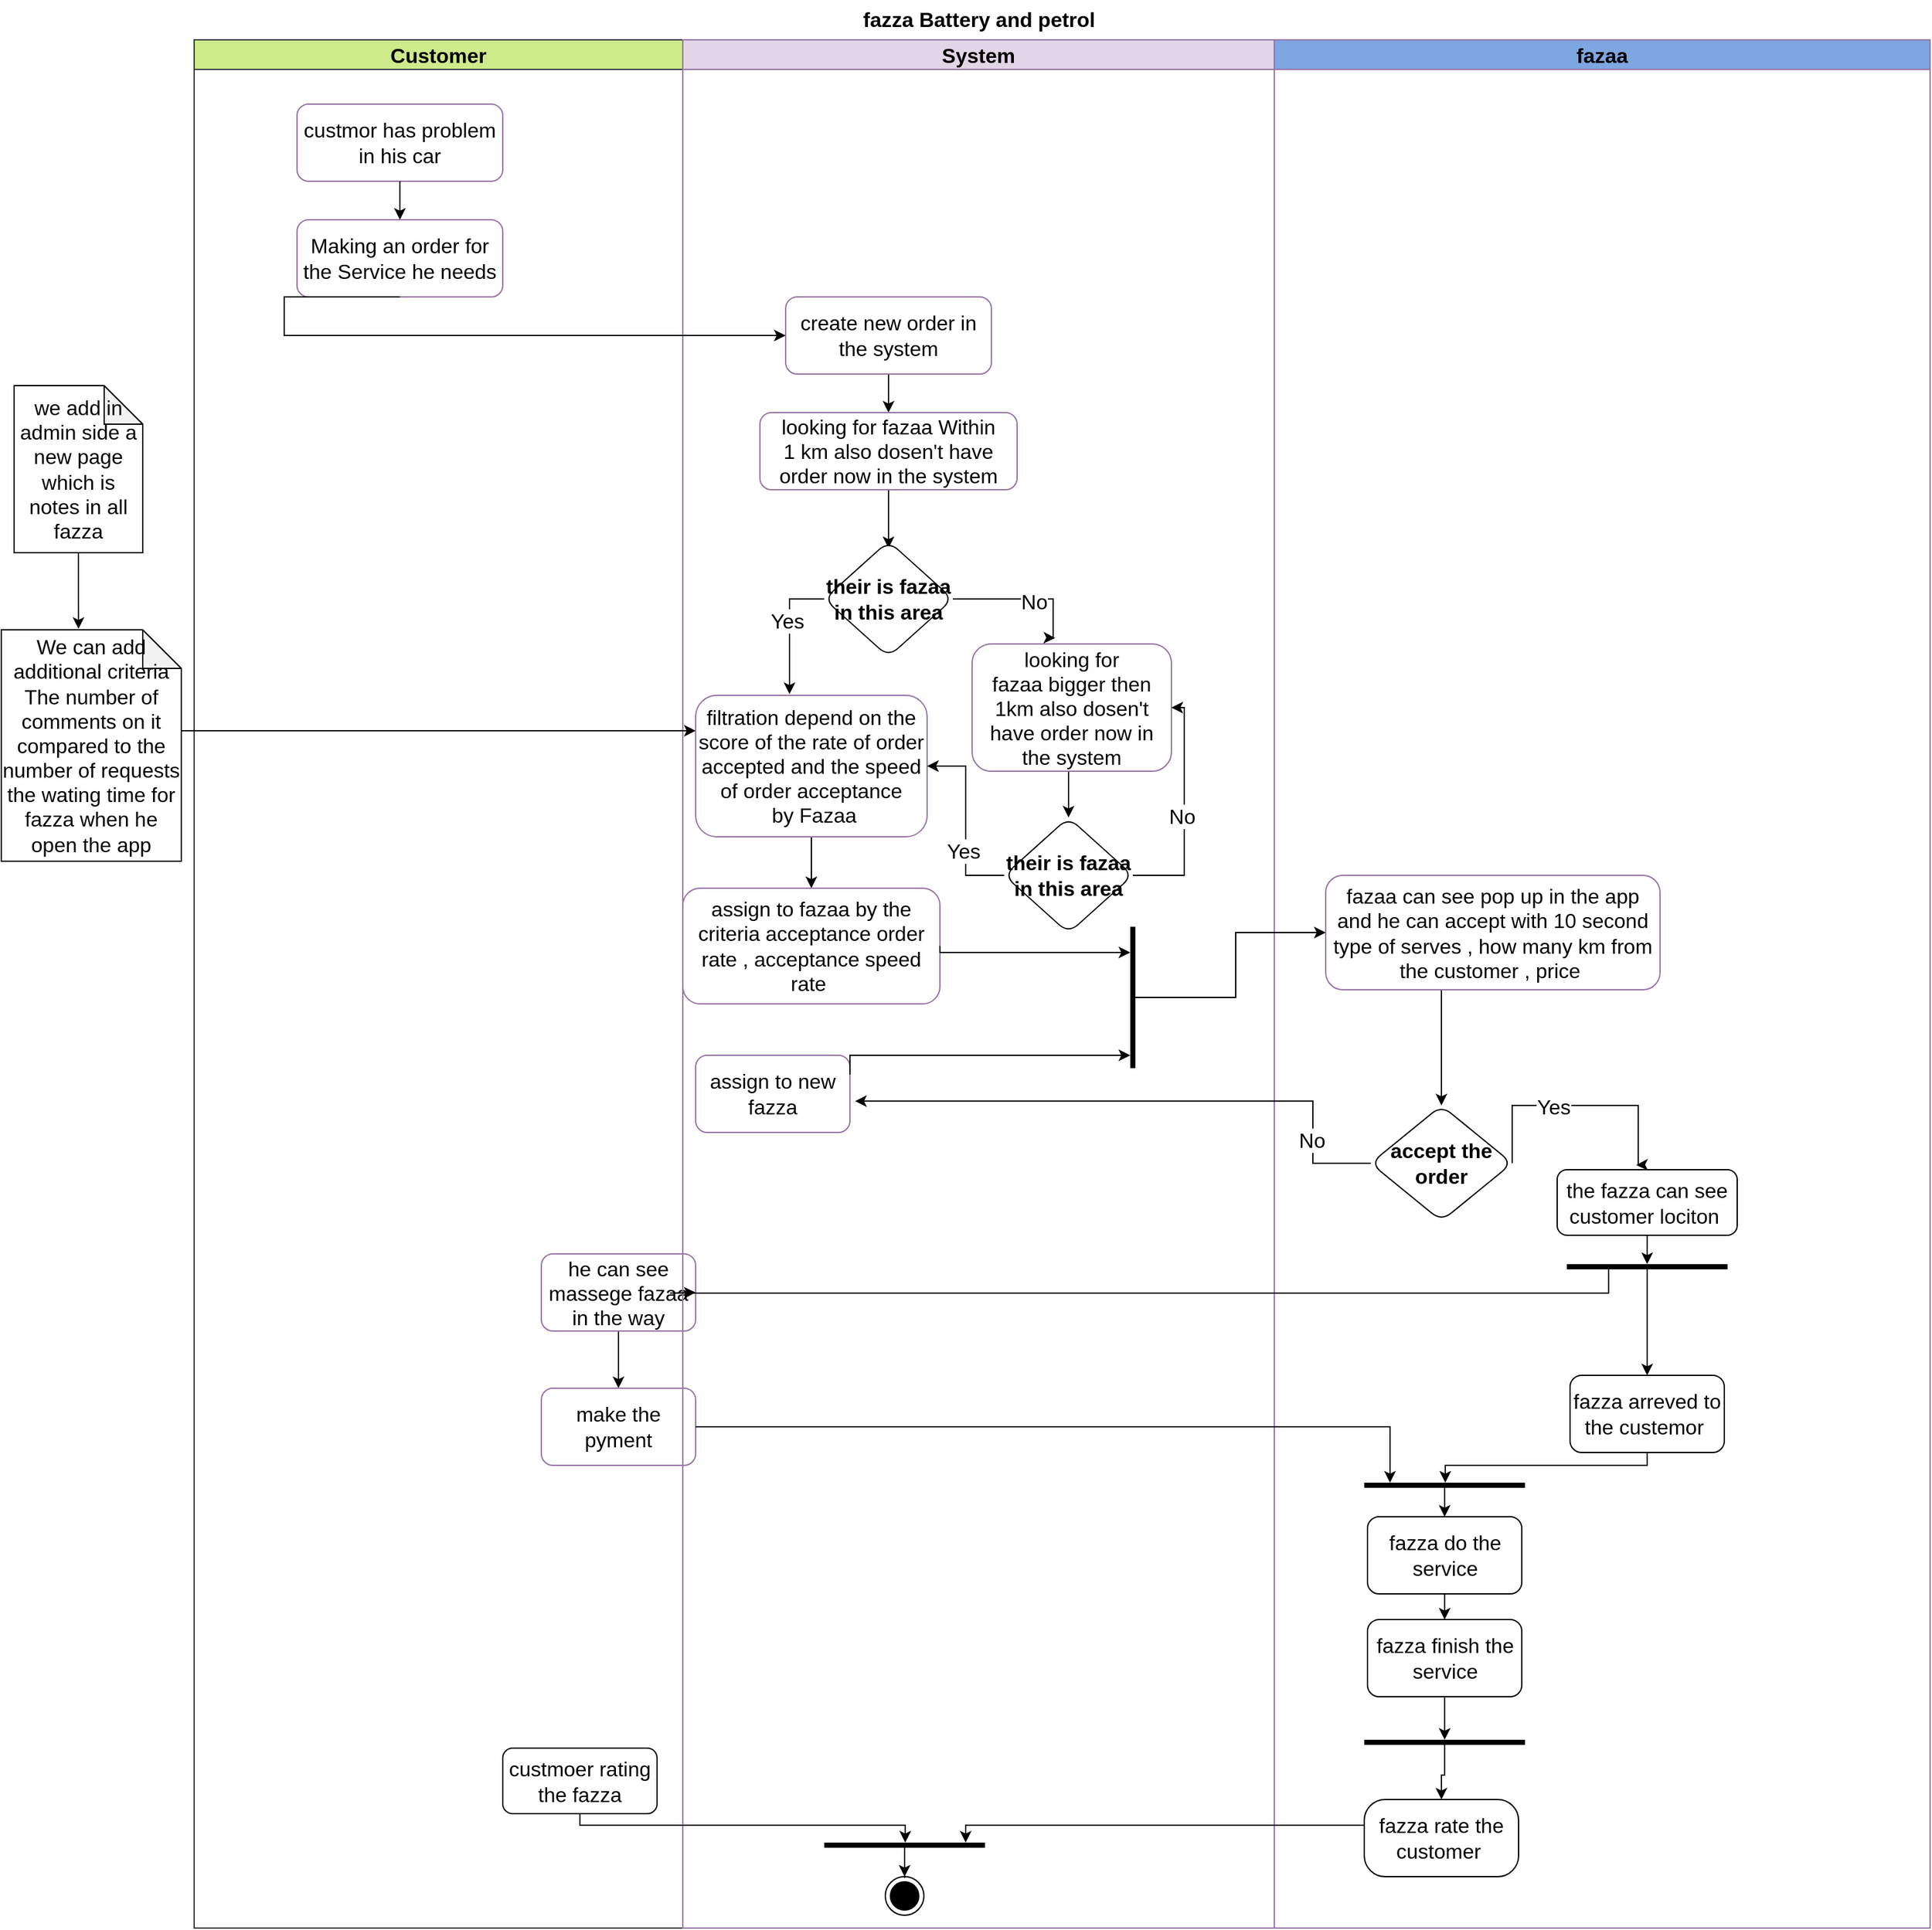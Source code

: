 <mxfile version="21.2.8" type="device">
  <diagram name="Page-1" id="L96-RxTiCE_DFhC3mPRk">
    <mxGraphModel dx="2980" dy="1738" grid="1" gridSize="10" guides="1" tooltips="1" connect="1" arrows="1" fold="1" page="0" pageScale="1" pageWidth="850" pageHeight="1100" math="0" shadow="0">
      <root>
        <mxCell id="0" />
        <mxCell id="1" parent="0" />
        <mxCell id="CI7hVYK2IcQJahsfxzS0-12" value="&lt;span style=&quot;font-size: 16px;&quot;&gt;Customer&lt;/span&gt;" style="swimlane;whiteSpace=wrap;html=1;fillColor=#cdeb8b;strokeColor=#36393d;fontSize=16;" parent="1" vertex="1">
          <mxGeometry x="-90" y="-59" width="380" height="1469" as="geometry" />
        </mxCell>
        <mxCell id="CI7hVYK2IcQJahsfxzS0-28" value="&lt;font style=&quot;font-size: 16px;&quot;&gt;custmor has problem in his car&lt;/font&gt;" style="rounded=1;whiteSpace=wrap;html=1;strokeColor=#9673a6;fontFamily=Helvetica;fontSize=16;fontColor=default;startSize=23;fillColor=#FFFFFF;" parent="CI7hVYK2IcQJahsfxzS0-12" vertex="1">
          <mxGeometry x="80" y="50" width="160" height="60" as="geometry" />
        </mxCell>
        <mxCell id="CI7hVYK2IcQJahsfxzS0-30" value="&lt;font style=&quot;font-size: 16px;&quot;&gt;Making an order for the Service he needs&lt;/font&gt;" style="rounded=1;whiteSpace=wrap;html=1;strokeColor=#9673a6;fontFamily=Helvetica;fontSize=16;fontColor=default;startSize=23;fillColor=#FFFFFF;" parent="CI7hVYK2IcQJahsfxzS0-12" vertex="1">
          <mxGeometry x="80" y="140" width="160" height="60" as="geometry" />
        </mxCell>
        <mxCell id="CI7hVYK2IcQJahsfxzS0-29" style="edgeStyle=orthogonalEdgeStyle;rounded=0;orthogonalLoop=1;jettySize=auto;html=1;exitX=0.5;exitY=1;exitDx=0;exitDy=0;fontFamily=Helvetica;fontSize=16;fontColor=default;startSize=23;" parent="CI7hVYK2IcQJahsfxzS0-12" source="CI7hVYK2IcQJahsfxzS0-28" target="CI7hVYK2IcQJahsfxzS0-30" edge="1">
          <mxGeometry relative="1" as="geometry">
            <mxPoint x="160.2" y="210" as="targetPoint" />
          </mxGeometry>
        </mxCell>
        <mxCell id="CI7hVYK2IcQJahsfxzS0-124" style="edgeStyle=orthogonalEdgeStyle;rounded=0;orthogonalLoop=1;jettySize=auto;html=1;exitX=0.5;exitY=1;exitDx=0;exitDy=0;fontFamily=Helvetica;fontSize=16;fontColor=default;startSize=23;" parent="CI7hVYK2IcQJahsfxzS0-12" source="CI7hVYK2IcQJahsfxzS0-100" target="CI7hVYK2IcQJahsfxzS0-121" edge="1">
          <mxGeometry relative="1" as="geometry" />
        </mxCell>
        <mxCell id="CI7hVYK2IcQJahsfxzS0-100" value="he can see massege fazaa in the way" style="whiteSpace=wrap;html=1;rounded=1;strokeColor=#9673a6;fontFamily=Helvetica;fontSize=16;fontColor=default;startSize=23;fillColor=#FFFFFF;" parent="CI7hVYK2IcQJahsfxzS0-12" vertex="1">
          <mxGeometry x="270" y="944.5" width="120" height="60" as="geometry" />
        </mxCell>
        <mxCell id="CI7hVYK2IcQJahsfxzS0-121" value="make the pyment" style="rounded=1;whiteSpace=wrap;html=1;strokeColor=#9673a6;fontFamily=Helvetica;fontSize=16;fontColor=default;startSize=23;fillColor=#FFFFFF;" parent="CI7hVYK2IcQJahsfxzS0-12" vertex="1">
          <mxGeometry x="270" y="1049" width="120" height="60" as="geometry" />
        </mxCell>
        <mxCell id="nJ96h0wH1N9FHe8dLCJm-24" value="custmoer rating the fazza" style="rounded=1;whiteSpace=wrap;html=1;fontSize=16;" parent="CI7hVYK2IcQJahsfxzS0-12" vertex="1">
          <mxGeometry x="240" y="1329" width="120" height="51" as="geometry" />
        </mxCell>
        <mxCell id="CI7hVYK2IcQJahsfxzS0-17" value="&lt;span style=&quot;font-size: 16px;&quot;&gt;System&lt;/span&gt;" style="swimlane;whiteSpace=wrap;html=1;fillColor=#e1d5e7;strokeColor=#9673a6;startSize=23;fontSize=16;" parent="1" vertex="1">
          <mxGeometry x="290" y="-59" width="460" height="1469" as="geometry" />
        </mxCell>
        <mxCell id="CI7hVYK2IcQJahsfxzS0-38" style="edgeStyle=orthogonalEdgeStyle;rounded=0;orthogonalLoop=1;jettySize=auto;html=1;exitX=0.5;exitY=1;exitDx=0;exitDy=0;fontFamily=Helvetica;fontSize=16;fontColor=default;startSize=23;entryX=0.5;entryY=0;entryDx=0;entryDy=0;" parent="CI7hVYK2IcQJahsfxzS0-17" source="CI7hVYK2IcQJahsfxzS0-35" target="CI7hVYK2IcQJahsfxzS0-39" edge="1">
          <mxGeometry relative="1" as="geometry">
            <mxPoint x="129.8" y="420" as="targetPoint" />
          </mxGeometry>
        </mxCell>
        <mxCell id="CI7hVYK2IcQJahsfxzS0-35" value="&lt;font style=&quot;font-size: 16px;&quot;&gt;create new order in the system&lt;/font&gt;" style="rounded=1;whiteSpace=wrap;html=1;strokeColor=#9673a6;fontFamily=Helvetica;fontSize=16;fontColor=default;startSize=23;fillColor=#FFFFFF;" parent="CI7hVYK2IcQJahsfxzS0-17" vertex="1">
          <mxGeometry x="80" y="200" width="160" height="60" as="geometry" />
        </mxCell>
        <mxCell id="CI7hVYK2IcQJahsfxzS0-45" style="edgeStyle=orthogonalEdgeStyle;rounded=0;orthogonalLoop=1;jettySize=auto;html=1;exitX=0.5;exitY=1;exitDx=0;exitDy=0;entryX=0.5;entryY=0.061;entryDx=0;entryDy=0;entryPerimeter=0;fontFamily=Helvetica;fontSize=16;fontColor=default;startSize=23;" parent="CI7hVYK2IcQJahsfxzS0-17" source="CI7hVYK2IcQJahsfxzS0-39" target="CI7hVYK2IcQJahsfxzS0-44" edge="1">
          <mxGeometry relative="1" as="geometry" />
        </mxCell>
        <mxCell id="CI7hVYK2IcQJahsfxzS0-39" value="&lt;font style=&quot;font-size: 16px;&quot;&gt;looking for fazaa&amp;nbsp;Within &lt;br style=&quot;font-size: 16px;&quot;&gt;1 km&amp;nbsp;also dosen&#39;t have order now in the system&lt;/font&gt;" style="rounded=1;whiteSpace=wrap;html=1;strokeColor=#9673a6;fontFamily=Helvetica;fontSize=16;fontColor=default;startSize=23;fillColor=#FFFFFF;" parent="CI7hVYK2IcQJahsfxzS0-17" vertex="1">
          <mxGeometry x="60" y="290" width="200" height="60" as="geometry" />
        </mxCell>
        <mxCell id="CI7hVYK2IcQJahsfxzS0-46" style="edgeStyle=orthogonalEdgeStyle;rounded=0;orthogonalLoop=1;jettySize=auto;html=1;exitX=0;exitY=0.5;exitDx=0;exitDy=0;fontFamily=Helvetica;fontSize=16;fontColor=default;startSize=23;" parent="CI7hVYK2IcQJahsfxzS0-17" source="CI7hVYK2IcQJahsfxzS0-44" edge="1">
          <mxGeometry relative="1" as="geometry">
            <mxPoint x="83" y="509" as="targetPoint" />
            <Array as="points">
              <mxPoint x="83" y="435" />
              <mxPoint x="83" y="509" />
            </Array>
          </mxGeometry>
        </mxCell>
        <mxCell id="CI7hVYK2IcQJahsfxzS0-51" value="Yes" style="edgeLabel;html=1;align=center;verticalAlign=middle;resizable=0;points=[];fontSize=16;fontFamily=Helvetica;fontColor=default;" parent="CI7hVYK2IcQJahsfxzS0-46" vertex="1" connectable="0">
          <mxGeometry x="-0.139" y="-2" relative="1" as="geometry">
            <mxPoint as="offset" />
          </mxGeometry>
        </mxCell>
        <mxCell id="CI7hVYK2IcQJahsfxzS0-48" style="edgeStyle=orthogonalEdgeStyle;rounded=0;orthogonalLoop=1;jettySize=auto;html=1;exitX=1;exitY=0.5;exitDx=0;exitDy=0;fontFamily=Helvetica;fontSize=16;fontColor=default;startSize=23;entryX=0.417;entryY=-0.047;entryDx=0;entryDy=0;entryPerimeter=0;" parent="CI7hVYK2IcQJahsfxzS0-17" source="CI7hVYK2IcQJahsfxzS0-44" target="CI7hVYK2IcQJahsfxzS0-55" edge="1">
          <mxGeometry relative="1" as="geometry">
            <mxPoint x="260" y="510" as="targetPoint" />
            <Array as="points">
              <mxPoint x="288" y="435" />
            </Array>
          </mxGeometry>
        </mxCell>
        <mxCell id="CI7hVYK2IcQJahsfxzS0-52" value="No" style="edgeLabel;html=1;align=center;verticalAlign=middle;resizable=0;points=[];fontSize=16;fontFamily=Helvetica;fontColor=default;" parent="CI7hVYK2IcQJahsfxzS0-48" vertex="1" connectable="0">
          <mxGeometry x="0.145" y="-2" relative="1" as="geometry">
            <mxPoint as="offset" />
          </mxGeometry>
        </mxCell>
        <mxCell id="CI7hVYK2IcQJahsfxzS0-44" value="&lt;font style=&quot;font-size: 16px;&quot;&gt;&lt;b style=&quot;font-size: 16px;&quot;&gt;their is fazaa in this area&lt;/b&gt;&lt;/font&gt;" style="rhombus;whiteSpace=wrap;html=1;rounded=1;strokeColor=#000000;fontFamily=Helvetica;fontSize=16;fontColor=default;startSize=23;fillColor=#FFFFFF;" parent="CI7hVYK2IcQJahsfxzS0-17" vertex="1">
          <mxGeometry x="110" y="390" width="100" height="90" as="geometry" />
        </mxCell>
        <mxCell id="CI7hVYK2IcQJahsfxzS0-73" style="edgeStyle=orthogonalEdgeStyle;rounded=0;orthogonalLoop=1;jettySize=auto;html=1;exitX=0.5;exitY=1;exitDx=0;exitDy=0;entryX=0.5;entryY=0;entryDx=0;entryDy=0;fontFamily=Helvetica;fontSize=16;fontColor=default;startSize=23;" parent="CI7hVYK2IcQJahsfxzS0-17" source="CI7hVYK2IcQJahsfxzS0-53" target="CI7hVYK2IcQJahsfxzS0-66" edge="1">
          <mxGeometry relative="1" as="geometry" />
        </mxCell>
        <mxCell id="CI7hVYK2IcQJahsfxzS0-53" value="&lt;font style=&quot;font-size: 16px;&quot;&gt;filtration depend on the score of the rate of order accepted and the speed of order acceptance&lt;br style=&quot;font-size: 16px;&quot;&gt;&amp;nbsp;by Fazaa&lt;/font&gt;" style="whiteSpace=wrap;html=1;rounded=1;strokeColor=#9673a6;fontFamily=Helvetica;fontSize=16;fontColor=default;startSize=23;fillColor=#FFFFFF;" parent="CI7hVYK2IcQJahsfxzS0-17" vertex="1">
          <mxGeometry x="10" y="510" width="180" height="110" as="geometry" />
        </mxCell>
        <mxCell id="CI7hVYK2IcQJahsfxzS0-60" style="edgeStyle=orthogonalEdgeStyle;rounded=0;orthogonalLoop=1;jettySize=auto;html=1;exitX=0.5;exitY=1;exitDx=0;exitDy=0;entryX=0.5;entryY=0;entryDx=0;entryDy=0;fontFamily=Helvetica;fontSize=16;fontColor=default;startSize=23;" parent="CI7hVYK2IcQJahsfxzS0-17" source="CI7hVYK2IcQJahsfxzS0-55" target="CI7hVYK2IcQJahsfxzS0-59" edge="1">
          <mxGeometry relative="1" as="geometry" />
        </mxCell>
        <mxCell id="CI7hVYK2IcQJahsfxzS0-55" value="&lt;font style=&quot;font-size: 16px;&quot;&gt;looking for fazaa&amp;nbsp;bigger then 1km&amp;nbsp;also dosen&#39;t have order now in the system&lt;/font&gt;" style="whiteSpace=wrap;html=1;rounded=1;strokeColor=#9673a6;fontFamily=Helvetica;fontSize=16;fontColor=default;startSize=23;fillColor=#FFFFFF;" parent="CI7hVYK2IcQJahsfxzS0-17" vertex="1">
          <mxGeometry x="225" y="470" width="155" height="99" as="geometry" />
        </mxCell>
        <mxCell id="CI7hVYK2IcQJahsfxzS0-61" style="edgeStyle=orthogonalEdgeStyle;rounded=0;orthogonalLoop=1;jettySize=auto;html=1;fontFamily=Helvetica;fontSize=16;fontColor=default;startSize=23;entryX=1;entryY=0.5;entryDx=0;entryDy=0;" parent="CI7hVYK2IcQJahsfxzS0-17" source="CI7hVYK2IcQJahsfxzS0-59" target="CI7hVYK2IcQJahsfxzS0-53" edge="1">
          <mxGeometry relative="1" as="geometry">
            <mxPoint x="180" y="540" as="targetPoint" />
          </mxGeometry>
        </mxCell>
        <mxCell id="CI7hVYK2IcQJahsfxzS0-74" value="Yes" style="edgeLabel;html=1;align=center;verticalAlign=middle;resizable=0;points=[];fontSize=16;fontFamily=Helvetica;fontColor=default;" parent="CI7hVYK2IcQJahsfxzS0-61" vertex="1" connectable="0">
          <mxGeometry x="-0.319" y="2" relative="1" as="geometry">
            <mxPoint as="offset" />
          </mxGeometry>
        </mxCell>
        <mxCell id="CI7hVYK2IcQJahsfxzS0-62" style="edgeStyle=orthogonalEdgeStyle;rounded=0;orthogonalLoop=1;jettySize=auto;html=1;exitX=1;exitY=0.5;exitDx=0;exitDy=0;fontFamily=Helvetica;fontSize=16;fontColor=default;startSize=23;entryX=1;entryY=0.5;entryDx=0;entryDy=0;" parent="CI7hVYK2IcQJahsfxzS0-17" source="CI7hVYK2IcQJahsfxzS0-59" target="CI7hVYK2IcQJahsfxzS0-55" edge="1">
          <mxGeometry relative="1" as="geometry">
            <mxPoint x="390" y="540" as="targetPoint" />
            <Array as="points">
              <mxPoint x="390" y="650" />
              <mxPoint x="390" y="520" />
            </Array>
          </mxGeometry>
        </mxCell>
        <mxCell id="CI7hVYK2IcQJahsfxzS0-75" value="No" style="edgeLabel;html=1;align=center;verticalAlign=middle;resizable=0;points=[];fontSize=16;fontFamily=Helvetica;fontColor=default;" parent="CI7hVYK2IcQJahsfxzS0-62" vertex="1" connectable="0">
          <mxGeometry x="-0.047" y="2" relative="1" as="geometry">
            <mxPoint as="offset" />
          </mxGeometry>
        </mxCell>
        <mxCell id="CI7hVYK2IcQJahsfxzS0-59" value="&lt;font style=&quot;font-size: 16px;&quot;&gt;&lt;b style=&quot;font-size: 16px;&quot;&gt;their is fazaa in this area&lt;/b&gt;&lt;/font&gt;" style="rhombus;whiteSpace=wrap;html=1;rounded=1;strokeColor=#000000;fontFamily=Helvetica;fontSize=16;fontColor=default;startSize=23;fillColor=#FFFFFF;" parent="CI7hVYK2IcQJahsfxzS0-17" vertex="1">
          <mxGeometry x="250" y="605" width="100" height="90" as="geometry" />
        </mxCell>
        <mxCell id="CI7hVYK2IcQJahsfxzS0-66" value="&lt;font style=&quot;font-size: 16px;&quot;&gt;assign to fazaa by the criteria acceptance order rate , acceptance speed rate&amp;nbsp;&lt;/font&gt;" style="rounded=1;whiteSpace=wrap;html=1;strokeColor=#9673a6;fontFamily=Helvetica;fontSize=16;fontColor=default;startSize=23;fillColor=#FFFFFF;" parent="CI7hVYK2IcQJahsfxzS0-17" vertex="1">
          <mxGeometry y="660" width="200" height="90" as="geometry" />
        </mxCell>
        <mxCell id="CI7hVYK2IcQJahsfxzS0-85" value="assign to new fazza" style="whiteSpace=wrap;html=1;rounded=1;strokeColor=#9673a6;fontFamily=Helvetica;fontSize=16;fontColor=default;startSize=23;fillColor=#FFFFFF;" parent="CI7hVYK2IcQJahsfxzS0-17" vertex="1">
          <mxGeometry x="10" y="790" width="120" height="60" as="geometry" />
        </mxCell>
        <mxCell id="nJ96h0wH1N9FHe8dLCJm-27" value="" style="line;strokeWidth=4;html=1;perimeter=backbonePerimeter;points=[];outlineConnect=0;rounded=1;strokeColor=#000000;fontFamily=Helvetica;fontSize=16;fontColor=default;startSize=23;fillColor=#000000;" parent="CI7hVYK2IcQJahsfxzS0-17" vertex="1">
          <mxGeometry x="110" y="1399" width="125" height="11" as="geometry" />
        </mxCell>
        <mxCell id="hN3WlbYqaHNAYtSV8zpS-7" value="" style="line;strokeWidth=4;html=1;perimeter=backbonePerimeter;points=[];outlineConnect=0;rounded=1;strokeColor=#000000;fontFamily=Helvetica;fontSize=16;fontColor=default;startSize=23;fillColor=#000000;flipH=0;flipV=1;direction=south;" parent="CI7hVYK2IcQJahsfxzS0-17" vertex="1">
          <mxGeometry x="340" y="690" width="20" height="110" as="geometry" />
        </mxCell>
        <mxCell id="CI7hVYK2IcQJahsfxzS0-70" style="edgeStyle=orthogonalEdgeStyle;rounded=0;orthogonalLoop=1;jettySize=auto;html=1;exitX=1;exitY=0.5;exitDx=0;exitDy=0;fontFamily=Helvetica;fontSize=16;fontColor=default;startSize=23;" parent="CI7hVYK2IcQJahsfxzS0-17" source="CI7hVYK2IcQJahsfxzS0-66" target="hN3WlbYqaHNAYtSV8zpS-7" edge="1">
          <mxGeometry relative="1" as="geometry">
            <mxPoint x="330" y="710" as="targetPoint" />
            <Array as="points">
              <mxPoint x="310" y="710" />
              <mxPoint x="310" y="710" />
            </Array>
          </mxGeometry>
        </mxCell>
        <mxCell id="CI7hVYK2IcQJahsfxzS0-95" style="edgeStyle=orthogonalEdgeStyle;rounded=0;orthogonalLoop=1;jettySize=auto;html=1;exitX=1;exitY=0.25;exitDx=0;exitDy=0;fontFamily=Helvetica;fontSize=16;fontColor=default;startSize=23;" parent="CI7hVYK2IcQJahsfxzS0-17" source="CI7hVYK2IcQJahsfxzS0-85" target="hN3WlbYqaHNAYtSV8zpS-7" edge="1">
          <mxGeometry relative="1" as="geometry">
            <mxPoint x="340" y="741" as="targetPoint" />
            <Array as="points">
              <mxPoint x="130" y="790" />
            </Array>
          </mxGeometry>
        </mxCell>
        <mxCell id="hN3WlbYqaHNAYtSV8zpS-14" value="" style="ellipse;html=1;shape=endState;fillColor=#000000;strokeColor=#000000;fontSize=16;" parent="CI7hVYK2IcQJahsfxzS0-17" vertex="1">
          <mxGeometry x="157.5" y="1429" width="30" height="30" as="geometry" />
        </mxCell>
        <mxCell id="hN3WlbYqaHNAYtSV8zpS-15" value="" style="edgeStyle=orthogonalEdgeStyle;rounded=0;orthogonalLoop=1;jettySize=auto;html=1;fontSize=16;" parent="CI7hVYK2IcQJahsfxzS0-17" source="nJ96h0wH1N9FHe8dLCJm-27" target="hN3WlbYqaHNAYtSV8zpS-14" edge="1">
          <mxGeometry relative="1" as="geometry" />
        </mxCell>
        <mxCell id="CI7hVYK2IcQJahsfxzS0-26" value="&lt;span style=&quot;font-size: 16px;&quot;&gt;fazaa&lt;/span&gt;" style="swimlane;whiteSpace=wrap;html=1;fillColor=#7EA6E0;strokeColor=#9673a6;startSize=23;fontSize=16;" parent="1" vertex="1">
          <mxGeometry x="750" y="-59" width="510" height="1469" as="geometry">
            <mxRectangle x="600" y="60" width="90" height="40" as="alternateBounds" />
          </mxGeometry>
        </mxCell>
        <mxCell id="XacS5YI0zgEQF_F0l5FU-6" value="" style="edgeStyle=orthogonalEdgeStyle;rounded=0;orthogonalLoop=1;jettySize=auto;html=1;fontSize=16;" parent="CI7hVYK2IcQJahsfxzS0-26" source="CI7hVYK2IcQJahsfxzS0-71" target="CI7hVYK2IcQJahsfxzS0-77" edge="1">
          <mxGeometry relative="1" as="geometry">
            <Array as="points">
              <mxPoint x="130" y="779" />
              <mxPoint x="130" y="779" />
            </Array>
          </mxGeometry>
        </mxCell>
        <mxCell id="CI7hVYK2IcQJahsfxzS0-71" value="&lt;font style=&quot;font-size: 16px;&quot;&gt;fazaa can see pop up in the app and he can accept with 10 second type of serves , how many km from the customer , price&amp;nbsp;&lt;/font&gt;" style="rounded=1;whiteSpace=wrap;html=1;strokeColor=#9673a6;fontFamily=Helvetica;fontSize=16;fontColor=default;startSize=23;fillColor=#FFFFFF;" parent="CI7hVYK2IcQJahsfxzS0-26" vertex="1">
          <mxGeometry x="40" y="650" width="260" height="89" as="geometry" />
        </mxCell>
        <mxCell id="nJ96h0wH1N9FHe8dLCJm-1" style="edgeStyle=orthogonalEdgeStyle;rounded=0;orthogonalLoop=1;jettySize=auto;html=1;exitX=1;exitY=0.5;exitDx=0;exitDy=0;entryX=0.439;entryY=-0.072;entryDx=0;entryDy=0;entryPerimeter=0;fontSize=16;" parent="CI7hVYK2IcQJahsfxzS0-26" source="CI7hVYK2IcQJahsfxzS0-77" target="CI7hVYK2IcQJahsfxzS0-96" edge="1">
          <mxGeometry relative="1" as="geometry">
            <mxPoint x="283" y="892" as="targetPoint" />
            <Array as="points">
              <mxPoint x="185" y="829" />
              <mxPoint x="283" y="829" />
            </Array>
          </mxGeometry>
        </mxCell>
        <mxCell id="nJ96h0wH1N9FHe8dLCJm-2" value="Yes" style="edgeLabel;html=1;align=center;verticalAlign=middle;resizable=0;points=[];fontSize=16;" parent="nJ96h0wH1N9FHe8dLCJm-1" vertex="1" connectable="0">
          <mxGeometry x="-0.194" y="-1" relative="1" as="geometry">
            <mxPoint as="offset" />
          </mxGeometry>
        </mxCell>
        <mxCell id="CI7hVYK2IcQJahsfxzS0-77" value="&lt;font style=&quot;font-size: 16px;&quot;&gt;&lt;b style=&quot;font-size: 16px;&quot;&gt;accept the order&lt;/b&gt;&lt;/font&gt;" style="rhombus;whiteSpace=wrap;html=1;rounded=1;strokeColor=#000000;fontFamily=Helvetica;fontSize=16;fontColor=default;startSize=23;fillColor=#FFFFFF;" parent="CI7hVYK2IcQJahsfxzS0-26" vertex="1">
          <mxGeometry x="75" y="829" width="110" height="90" as="geometry" />
        </mxCell>
        <mxCell id="hN3WlbYqaHNAYtSV8zpS-4" style="edgeStyle=orthogonalEdgeStyle;rounded=0;orthogonalLoop=1;jettySize=auto;html=1;exitX=0.5;exitY=1;exitDx=0;exitDy=0;fontSize=16;" parent="CI7hVYK2IcQJahsfxzS0-26" source="CI7hVYK2IcQJahsfxzS0-96" target="hN3WlbYqaHNAYtSV8zpS-3" edge="1">
          <mxGeometry relative="1" as="geometry" />
        </mxCell>
        <mxCell id="CI7hVYK2IcQJahsfxzS0-96" value="&lt;font style=&quot;font-size: 16px;&quot;&gt;the fazza can see customer lociton&amp;nbsp;&lt;/font&gt;" style="whiteSpace=wrap;html=1;rounded=1;strokeColor=#000000;fontFamily=Helvetica;fontSize=16;fontColor=default;startSize=23;fillColor=#FFFFFF;" parent="CI7hVYK2IcQJahsfxzS0-26" vertex="1">
          <mxGeometry x="220" y="879" width="140" height="51" as="geometry" />
        </mxCell>
        <mxCell id="nJ96h0wH1N9FHe8dLCJm-7" style="edgeStyle=orthogonalEdgeStyle;rounded=0;orthogonalLoop=1;jettySize=auto;html=1;exitX=0.5;exitY=1;exitDx=0;exitDy=0;fontSize=16;" parent="CI7hVYK2IcQJahsfxzS0-26" source="CI7hVYK2IcQJahsfxzS0-123" target="CI7hVYK2IcQJahsfxzS0-122" edge="1">
          <mxGeometry relative="1" as="geometry">
            <Array as="points">
              <mxPoint x="290" y="1109" />
              <mxPoint x="133" y="1109" />
            </Array>
          </mxGeometry>
        </mxCell>
        <mxCell id="CI7hVYK2IcQJahsfxzS0-123" value="&lt;font style=&quot;font-size: 16px;&quot;&gt;fazza arreved to the custemor&amp;nbsp;&lt;/font&gt;" style="whiteSpace=wrap;html=1;fillColor=#FFFFFF;strokeColor=#000000;rounded=1;startSize=23;fontSize=16;" parent="CI7hVYK2IcQJahsfxzS0-26" vertex="1">
          <mxGeometry x="230" y="1039" width="120" height="60" as="geometry" />
        </mxCell>
        <mxCell id="nJ96h0wH1N9FHe8dLCJm-20" value="" style="edgeStyle=orthogonalEdgeStyle;rounded=0;orthogonalLoop=1;jettySize=auto;html=1;fontSize=16;" parent="CI7hVYK2IcQJahsfxzS0-26" source="CI7hVYK2IcQJahsfxzS0-122" target="nJ96h0wH1N9FHe8dLCJm-13" edge="1">
          <mxGeometry relative="1" as="geometry" />
        </mxCell>
        <mxCell id="CI7hVYK2IcQJahsfxzS0-122" value="" style="line;strokeWidth=4;html=1;perimeter=backbonePerimeter;points=[];outlineConnect=0;rounded=1;strokeColor=#000000;fontFamily=Helvetica;fontSize=16;fontColor=default;startSize=23;fillColor=#000000;" parent="CI7hVYK2IcQJahsfxzS0-26" vertex="1">
          <mxGeometry x="70" y="1119" width="125" height="11" as="geometry" />
        </mxCell>
        <mxCell id="nJ96h0wH1N9FHe8dLCJm-19" value="" style="edgeStyle=orthogonalEdgeStyle;rounded=0;orthogonalLoop=1;jettySize=auto;html=1;fontSize=16;" parent="CI7hVYK2IcQJahsfxzS0-26" source="nJ96h0wH1N9FHe8dLCJm-13" target="nJ96h0wH1N9FHe8dLCJm-18" edge="1">
          <mxGeometry relative="1" as="geometry" />
        </mxCell>
        <mxCell id="nJ96h0wH1N9FHe8dLCJm-13" value="fazza do the service" style="rounded=1;whiteSpace=wrap;html=1;fontSize=16;" parent="CI7hVYK2IcQJahsfxzS0-26" vertex="1">
          <mxGeometry x="72.5" y="1149" width="120" height="60" as="geometry" />
        </mxCell>
        <mxCell id="nJ96h0wH1N9FHe8dLCJm-18" value="fazza finish the service" style="rounded=1;whiteSpace=wrap;html=1;fontSize=16;" parent="CI7hVYK2IcQJahsfxzS0-26" vertex="1">
          <mxGeometry x="72.5" y="1229" width="120" height="60" as="geometry" />
        </mxCell>
        <mxCell id="nJ96h0wH1N9FHe8dLCJm-21" value="fazza rate the customer&amp;nbsp;" style="whiteSpace=wrap;html=1;rounded=1;fontSize=16;arcSize=27;" parent="CI7hVYK2IcQJahsfxzS0-26" vertex="1">
          <mxGeometry x="70" y="1369" width="120" height="60" as="geometry" />
        </mxCell>
        <mxCell id="hEqA7EipgTIoBZkboldh-3" value="" style="edgeStyle=orthogonalEdgeStyle;rounded=0;orthogonalLoop=1;jettySize=auto;html=1;" edge="1" parent="CI7hVYK2IcQJahsfxzS0-26" source="nJ96h0wH1N9FHe8dLCJm-30" target="nJ96h0wH1N9FHe8dLCJm-21">
          <mxGeometry relative="1" as="geometry" />
        </mxCell>
        <mxCell id="nJ96h0wH1N9FHe8dLCJm-30" value="" style="line;strokeWidth=4;html=1;perimeter=backbonePerimeter;points=[];outlineConnect=0;rounded=1;strokeColor=#000000;fontFamily=Helvetica;fontSize=16;fontColor=default;startSize=23;fillColor=#000000;" parent="CI7hVYK2IcQJahsfxzS0-26" vertex="1">
          <mxGeometry x="70" y="1319" width="125" height="11" as="geometry" />
        </mxCell>
        <mxCell id="nJ96h0wH1N9FHe8dLCJm-31" style="edgeStyle=orthogonalEdgeStyle;rounded=0;orthogonalLoop=1;jettySize=auto;html=1;exitX=0.5;exitY=1;exitDx=0;exitDy=0;fontSize=16;" parent="CI7hVYK2IcQJahsfxzS0-26" source="nJ96h0wH1N9FHe8dLCJm-18" target="nJ96h0wH1N9FHe8dLCJm-30" edge="1">
          <mxGeometry relative="1" as="geometry" />
        </mxCell>
        <mxCell id="hN3WlbYqaHNAYtSV8zpS-5" value="" style="edgeStyle=orthogonalEdgeStyle;rounded=0;orthogonalLoop=1;jettySize=auto;html=1;fontSize=16;" parent="CI7hVYK2IcQJahsfxzS0-26" source="hN3WlbYqaHNAYtSV8zpS-3" target="CI7hVYK2IcQJahsfxzS0-123" edge="1">
          <mxGeometry relative="1" as="geometry" />
        </mxCell>
        <mxCell id="hN3WlbYqaHNAYtSV8zpS-3" value="" style="line;strokeWidth=4;html=1;perimeter=backbonePerimeter;points=[];outlineConnect=0;rounded=1;strokeColor=#000000;fontFamily=Helvetica;fontSize=16;fontColor=default;startSize=23;fillColor=#000000;" parent="CI7hVYK2IcQJahsfxzS0-26" vertex="1">
          <mxGeometry x="227.5" y="949" width="125" height="11" as="geometry" />
        </mxCell>
        <mxCell id="CI7hVYK2IcQJahsfxzS0-37" style="edgeStyle=orthogonalEdgeStyle;rounded=0;orthogonalLoop=1;jettySize=auto;html=1;exitX=0.5;exitY=1;exitDx=0;exitDy=0;fontFamily=Helvetica;fontSize=16;fontColor=default;startSize=23;entryX=0;entryY=0.5;entryDx=0;entryDy=0;" parent="1" source="CI7hVYK2IcQJahsfxzS0-30" target="CI7hVYK2IcQJahsfxzS0-35" edge="1">
          <mxGeometry relative="1" as="geometry">
            <mxPoint x="350" y="370" as="targetPoint" />
            <Array as="points">
              <mxPoint x="-20" y="171" />
            </Array>
          </mxGeometry>
        </mxCell>
        <mxCell id="CI7hVYK2IcQJahsfxzS0-86" style="edgeStyle=orthogonalEdgeStyle;rounded=0;orthogonalLoop=1;jettySize=auto;html=1;exitX=0;exitY=0.5;exitDx=0;exitDy=0;entryX=1.033;entryY=0.594;entryDx=0;entryDy=0;entryPerimeter=0;fontFamily=Helvetica;fontSize=16;fontColor=default;startSize=23;" parent="1" source="CI7hVYK2IcQJahsfxzS0-77" target="CI7hVYK2IcQJahsfxzS0-85" edge="1">
          <mxGeometry relative="1" as="geometry">
            <Array as="points">
              <mxPoint x="780" y="766" />
            </Array>
          </mxGeometry>
        </mxCell>
        <mxCell id="CI7hVYK2IcQJahsfxzS0-87" value="No" style="edgeLabel;html=1;align=center;verticalAlign=middle;resizable=0;points=[];fontSize=16;fontFamily=Helvetica;fontColor=default;" parent="CI7hVYK2IcQJahsfxzS0-86" vertex="1" connectable="0">
          <mxGeometry x="-0.718" y="1" relative="1" as="geometry">
            <mxPoint as="offset" />
          </mxGeometry>
        </mxCell>
        <mxCell id="nJ96h0wH1N9FHe8dLCJm-16" style="edgeStyle=orthogonalEdgeStyle;rounded=0;orthogonalLoop=1;jettySize=auto;html=1;exitX=1;exitY=0.5;exitDx=0;exitDy=0;fontSize=16;" parent="1" source="CI7hVYK2IcQJahsfxzS0-121" target="CI7hVYK2IcQJahsfxzS0-122" edge="1">
          <mxGeometry relative="1" as="geometry">
            <mxPoint x="830" y="1020" as="targetPoint" />
            <Array as="points">
              <mxPoint x="840" y="1020" />
            </Array>
          </mxGeometry>
        </mxCell>
        <mxCell id="nJ96h0wH1N9FHe8dLCJm-25" style="edgeStyle=orthogonalEdgeStyle;rounded=0;orthogonalLoop=1;jettySize=auto;html=1;exitX=0.5;exitY=1;exitDx=0;exitDy=0;fontSize=16;" parent="1" source="nJ96h0wH1N9FHe8dLCJm-24" target="nJ96h0wH1N9FHe8dLCJm-27" edge="1">
          <mxGeometry relative="1" as="geometry">
            <mxPoint x="480" y="1270" as="targetPoint" />
            <Array as="points">
              <mxPoint x="210" y="1330" />
              <mxPoint x="463" y="1330" />
            </Array>
          </mxGeometry>
        </mxCell>
        <mxCell id="YDYZKEKXzXreT7kuWwNP-1" style="edgeStyle=orthogonalEdgeStyle;rounded=0;orthogonalLoop=1;jettySize=auto;html=1;exitX=0;exitY=0.5;exitDx=0;exitDy=0;fontSize=16;" parent="1" source="nJ96h0wH1N9FHe8dLCJm-21" target="nJ96h0wH1N9FHe8dLCJm-27" edge="1">
          <mxGeometry relative="1" as="geometry">
            <mxPoint x="540" y="1370" as="targetPoint" />
            <Array as="points">
              <mxPoint x="820" y="1330" />
              <mxPoint x="510" y="1330" />
            </Array>
          </mxGeometry>
        </mxCell>
        <mxCell id="YDYZKEKXzXreT7kuWwNP-4" value="&lt;b style=&quot;font-size: 16px;&quot;&gt;&lt;font style=&quot;font-size: 16px;&quot;&gt;fazza Battery and petrol&lt;/font&gt;&lt;/b&gt;" style="text;html=1;align=center;verticalAlign=middle;resizable=0;points=[];autosize=1;strokeColor=none;fillColor=none;fontSize=16;" parent="1" vertex="1">
          <mxGeometry x="420" y="-90" width="200" height="30" as="geometry" />
        </mxCell>
        <mxCell id="hN3WlbYqaHNAYtSV8zpS-6" style="edgeStyle=orthogonalEdgeStyle;rounded=0;orthogonalLoop=1;jettySize=auto;html=1;entryX=1;entryY=0.5;entryDx=0;entryDy=0;fontSize=16;" parent="1" source="hN3WlbYqaHNAYtSV8zpS-3" target="CI7hVYK2IcQJahsfxzS0-100" edge="1">
          <mxGeometry relative="1" as="geometry">
            <mxPoint x="250" y="916" as="targetPoint" />
            <Array as="points">
              <mxPoint x="1010" y="916" />
              <mxPoint x="280" y="916" />
            </Array>
          </mxGeometry>
        </mxCell>
        <mxCell id="XacS5YI0zgEQF_F0l5FU-5" style="edgeStyle=orthogonalEdgeStyle;rounded=0;orthogonalLoop=1;jettySize=auto;html=1;exitX=0;exitY=0;exitDx=140;exitDy=30;exitPerimeter=0;entryX=0;entryY=0.25;entryDx=0;entryDy=0;fontSize=16;" parent="1" source="XacS5YI0zgEQF_F0l5FU-1" target="CI7hVYK2IcQJahsfxzS0-53" edge="1">
          <mxGeometry relative="1" as="geometry">
            <Array as="points">
              <mxPoint x="-180" y="476" />
            </Array>
          </mxGeometry>
        </mxCell>
        <mxCell id="XacS5YI0zgEQF_F0l5FU-1" value="&lt;div style=&quot;font-size: 16px;&quot;&gt;&lt;font style=&quot;font-size: 16px;&quot;&gt;We can add additional criteria&lt;/font&gt;&lt;/div&gt;&lt;div style=&quot;font-size: 16px;&quot;&gt;&lt;font style=&quot;font-size: 16px;&quot;&gt;The number of comments on it compared to the number of requests&lt;/font&gt;&lt;/div&gt;&lt;div style=&quot;font-size: 16px;&quot;&gt;&lt;font style=&quot;font-size: 16px;&quot;&gt;the wating time for fazza when he open the app&lt;/font&gt;&lt;/div&gt;" style="shape=note;whiteSpace=wrap;html=1;backgroundOutline=1;darkOpacity=0.05;fontSize=16;" parent="1" vertex="1">
          <mxGeometry x="-240" y="400" width="140" height="180" as="geometry" />
        </mxCell>
        <mxCell id="XacS5YI0zgEQF_F0l5FU-2" style="edgeStyle=orthogonalEdgeStyle;rounded=0;orthogonalLoop=1;jettySize=auto;html=1;exitX=0.5;exitY=1;exitDx=0;exitDy=0;exitPerimeter=0;entryX=0.429;entryY=-0.004;entryDx=0;entryDy=0;entryPerimeter=0;fontSize=16;" parent="1" source="XacS5YI0zgEQF_F0l5FU-3" target="XacS5YI0zgEQF_F0l5FU-1" edge="1">
          <mxGeometry relative="1" as="geometry" />
        </mxCell>
        <mxCell id="XacS5YI0zgEQF_F0l5FU-3" value="&lt;font style=&quot;font-size: 16px;&quot;&gt;we add in admin side a new page which is notes in all fazza&lt;/font&gt;" style="shape=note;whiteSpace=wrap;html=1;backgroundOutline=1;darkOpacity=0.05;fontSize=16;" parent="1" vertex="1">
          <mxGeometry x="-230" y="210" width="100" height="130" as="geometry" />
        </mxCell>
        <mxCell id="SoS34OW4IH484o4tccU5-2" value="" style="edgeStyle=orthogonalEdgeStyle;rounded=0;orthogonalLoop=1;jettySize=auto;html=1;fontSize=16;" parent="1" source="hN3WlbYqaHNAYtSV8zpS-7" target="CI7hVYK2IcQJahsfxzS0-71" edge="1">
          <mxGeometry relative="1" as="geometry" />
        </mxCell>
      </root>
    </mxGraphModel>
  </diagram>
</mxfile>
